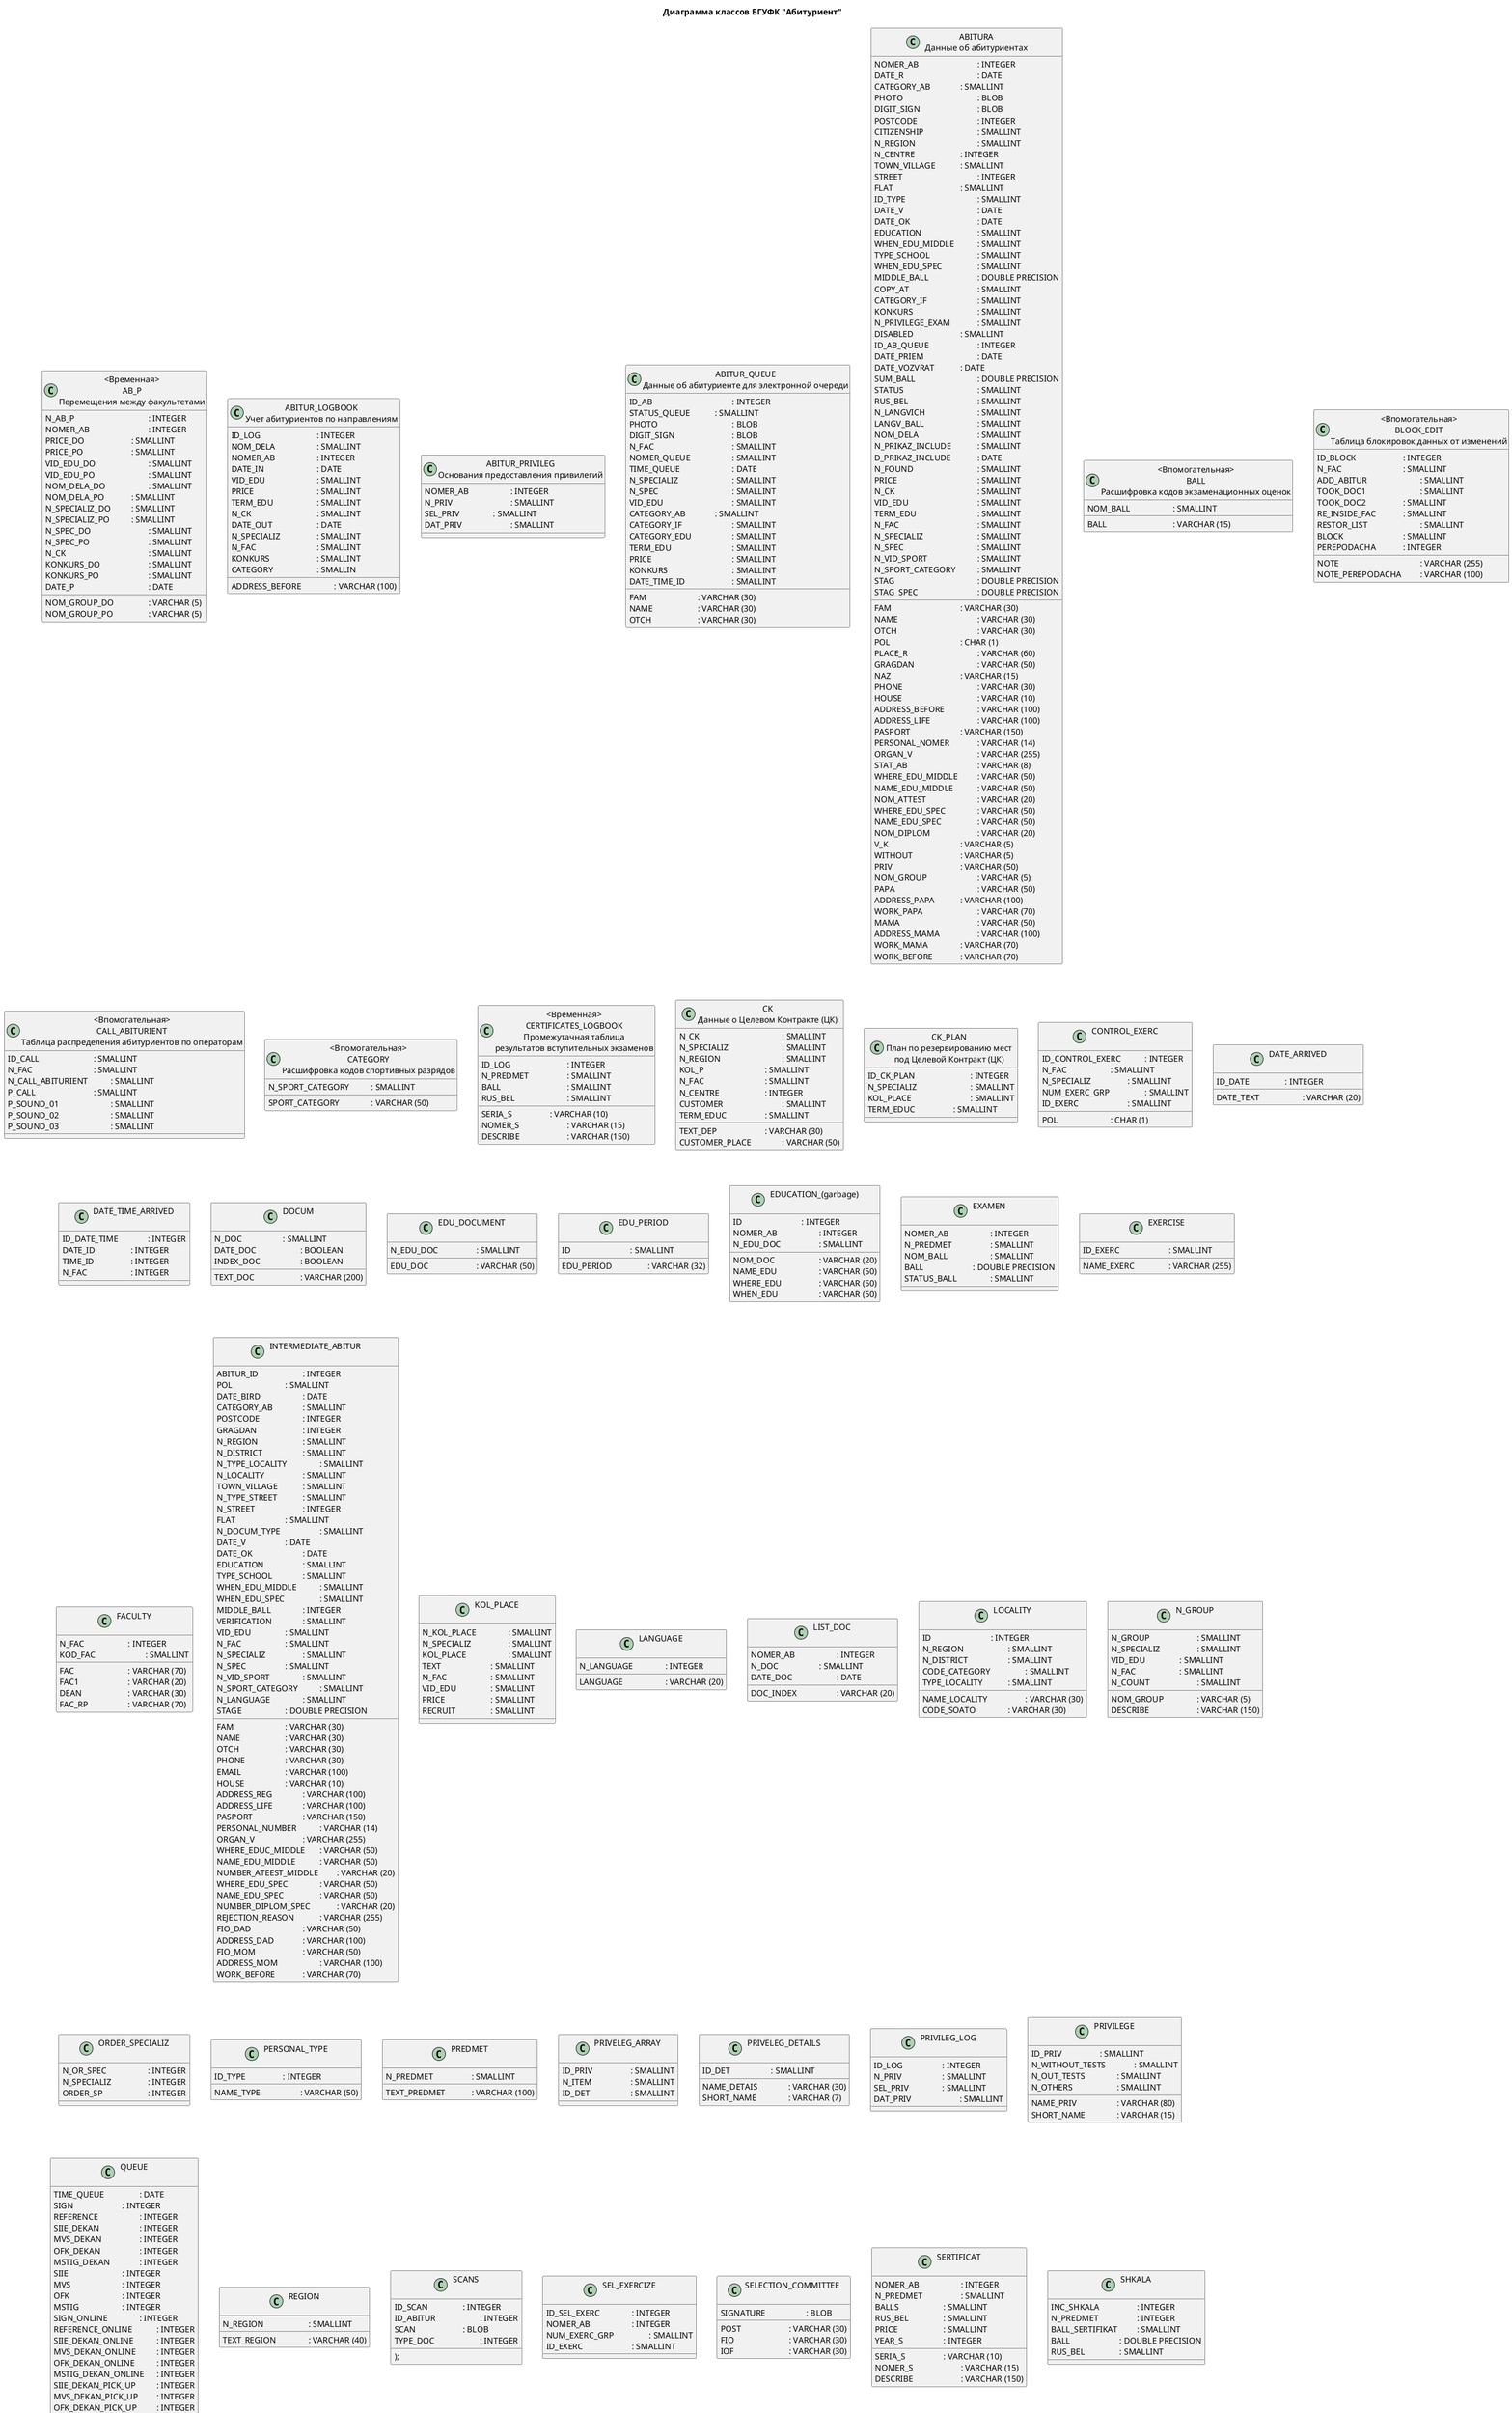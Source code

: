 @startuml bsupc_abiturient

title Диаграмма классов БГУФК "Абитуриент" 

class "<Временная>\nAB_P\nПеремещения между факультетами" as AB_P
{
    N_AB_P             \t\t\t: INTEGER
    NOMER_AB             \t\t: INTEGER
    PRICE_DO             \t\t: SMALLINT
    PRICE_PO             \t\t: SMALLINT
    VID_EDU_DO           \t\t: SMALLINT
    VID_EDU_PO           \t\t: SMALLINT
    NOM_DELA_DO            \t: SMALLINT
    NOM_DELA_PO            \t: SMALLINT
    NOM_GROUP_DO           \t: VARCHAR (5)
    NOM_GROUP_PO           \t: VARCHAR (5)
    N_SPECIALIZ_DO         \t: SMALLINT
    N_SPECIALIZ_PO         \t: SMALLINT
    N_SPEC_DO            \t\t: SMALLINT
    N_SPEC_PO            \t\t: SMALLINT
    N_CK               \t\t\t: SMALLINT
    KONKURS_DO           \t\t: SMALLINT
    KONKURS_PO           \t\t: SMALLINT
    DATE_P             \t\t\t: DATE
}

class "ABITUR_LOGBOOK\nУчет абитуриентов по направлениям" as ABITUR_LOGBOOK
{
    ID_LOG               \t\t: INTEGER
    NOM_DELA               \t: SMALLINT
    NOMER_AB               \t: INTEGER
    DATE_IN              \t\t: DATE
    VID_EDU              \t\t: SMALLINT
    PRICE                \t\t: SMALLINT
    TERM_EDU               \t: SMALLINT
    ADDRESS_BEFORE         \t: VARCHAR (100)   /'\t COLLATE   \t PXW_CYRL '/
    N_CK                 \t\t: SMALLINT
    DATE_OUT               \t: DATE
    N_SPECIALIZ            \t: SMALLINT
    N_FAC                \t\t: SMALLINT
    KONKURS                \t: SMALLINT
    CATEGORY               \t: SMALLIN
}

' <Впомогательная>\n
class "ABITUR_PRIVILEG\nОснования предоставления привилегий" as ABITUR_PRIVILEG {
    NOMER_AB               \t: INTEGER
    N_PRIV               \t\t: SMALLINT
    SEL_PRIV               \t: SMALLINT
    DAT_PRIV               \t: SMALLINT
}

class "ABITUR_QUEUE\nДанные об абитуриенте для электронной очереди" as ABITUR_QUEUE {
    ID_AB              \t\t\t: INTEGER
    FAM                    \t: VARCHAR (30)  /'\t COLLATE   \t PXW_CYRL '/
    NAME                   \t: VARCHAR (30)  /'\t COLLATE   \t PXW_CYRL '/
    OTCH                   \t: VARCHAR (30)  /'\t COLLATE   \t PXW_CYRL '/
    STATUS_QUEUE           \t: SMALLINT      /'\t DEFAULT   \t 0 '/
    PHOTO              \t\t\t: BLOB          /'\t SUB_TYPE  \t 0  \t SEGMENT SIZE 80 '/
    DIGIT_SIGN           \t\t: BLOB          /'\t SUB_TYPE  \t 0  \t SEGMENT SIZE 80 '/
    N_FAC              \t\t\t: SMALLINT      /'\t DEFAULT   \t 0 '/
    NOMER_QUEUE            \t: SMALLINT      /'\t DEFAULT   \t 0 '/
    TIME_QUEUE           \t\t: DATE
    N_SPECIALIZ          \t\t: SMALLINT      /'\t DEFAULT   \t -1 '/
    N_SPEC             \t\t\t: SMALLINT      /'\t DEFAULT   \t -1 '/
    VID_EDU            \t\t\t: SMALLINT      /'\t DEFAULT   \t -1 '/
    CATEGORY_AB            \t: SMALLINT      /'\t DEFAULT   \t -1 '/
    CATEGORY_IF          \t\t: SMALLINT      /'\t DEFAULT   \t -1 '/
    CATEGORY_EDU           \t: SMALLINT      /'\t DEFAULT   \t -1 '/
    TERM_EDU             \t\t: SMALLINT      /'\t DEFAULT   \t -1 '/
    PRICE              \t\t\t: SMALLINT      /'\t DEFAULT   \t -1 '/
    KONKURS              \t\t: SMALLINT      /'\t DEFAULT   \t -1 '/
    DATE_TIME_ID         \t\t: SMALLINT
}

class "ABITURA\nДанные об абитуриентах" as ABITURA {
    /' Personal data '/
    NOMER_AB             \t\t: INTEGER
    FAM                \t\t\t: VARCHAR (30)  /'\t COLLATE   \t PXW_CYRL '/
    NAME               \t\t\t: VARCHAR (30)  /'\t COLLATE   \t PXW_CYRL '/
    OTCH               \t\t\t: VARCHAR (30)  /'\t COLLATE   \t PXW_CYRL '/
    POL                \t\t\t: CHAR (1)      /'\t COLLATE   \t PXW_CYRL '/
    DATE_R             \t\t\t: DATE
    PLACE_R            \t\t\t: VARCHAR (60)  /'\t COLLATE   \t PXW_CYRL '/
    GRAGDAN              \t\t: VARCHAR (50)  /'\t COLLATE   \t PXW_CYRL '/
    NAZ                \t\t\t: VARCHAR (15)  /'\t COLLATE   \t PXW_CYRL '/
    CATEGORY_AB            \t: SMALLINT
    PHOTO              \t\t\t: BLOB          /'\t SUB_TYPE  \t 0 SEGMENT SIZE 80 '/
    DIGIT_SIGN           \t\t: BLOB          /'\t SUB_TYPE  \t 0 SEGMENT SIZE 80 '/
    PHONE              \t\t\t: VARCHAR (30)  /'\t COLLATE   \t PXW_CYRL '/
    /' Location '/
    POSTCODE             \t\t: INTEGER
    CITIZENSHIP          \t\t: SMALLINT
    N_REGION             \t\t: SMALLINT
    N_CENTRE             \t\t: INTEGER
    TOWN_VILLAGE           \t: SMALLINT
    STREET             \t\t\t: INTEGER
    HOUSE              \t\t\t: VARCHAR (10)
    FLAT               \t\t\t: SMALLINT
    ADDRESS_BEFORE         \t: VARCHAR (100) /'\t COLLATE   \t PXW_CYRL '/
    ADDRESS_LIFE         \t\t: VARCHAR (100) /'\t COLLATE   \t PXW_CYRL '/
    /' Personal ID data '/
    ID_TYPE            \t\t\t: SMALLINT
    PASPORT              \t\t: VARCHAR (150) /'\t COLLATE   \t PXW_CYRL '/
    PERSONAL_NOMER         \t: VARCHAR (14)  /'\t COLLATE   \t PXW_CYRL '/
    ORGAN_V            \t\t\t: VARCHAR (255) /'\t COLLATE   \t PXW_CYRL '/
    DATE_V             \t\t\t: DATE
    DATE_OK            \t\t\t: DATE
    /' Education '/
    EDUCATION            \t\t: SMALLINT
    /' Secondary education '/
    STAT_AB            \t\t\t: VARCHAR (8)
    WHERE_EDU_MIDDLE       \t: VARCHAR (50)  /'\t COLLATE   \t PXW_CYRL '/
    NAME_EDU_MIDDLE        \t: VARCHAR (50)  /'\t COLLATE   \t PXW_CYRL '/
    WHEN_EDU_MIDDLE        \t: SMALLINT
    NOM_ATTEST           \t\t: VARCHAR (20)  /'\t COLLATE   \t PXW_CYRL '/
    /' Vocational education '/
    TYPE_SCHOOL          \t\t: SMALLINT
    WHERE_EDU_SPEC         \t: VARCHAR (50)  /'\t COLLATE   \t PXW_CYRL '/
    NAME_EDU_SPEC          \t: VARCHAR (50)  /'\t COLLATE   \t PXW_CYRL '/
    WHEN_EDU_SPEC          \t: SMALLINT
    NOM_DIPLOM           \t\t: VARCHAR (20)  /'\t COLLATE   \t PXW_CYRL '/
    /' Grade Point Average (GPA) '/
    MIDDLE_BALL          \t\t: DOUBLE PRECISION
    COPY_AT            \t\t\t: SMALLINT      /'\t DEFAULT   \t 0 '/
    /' Privileges '/
    CATEGORY_IF          \t\t: SMALLINT
    KONKURS              \t\t: SMALLINT
    N_PRIVILEGE_EXAM       \t: SMALLINT
    V_K                \t\t\t: VARCHAR (5)
    WITHOUT              \t\t: VARCHAR (5)
    PRIV               \t\t\t: VARCHAR (50)
    DISABLED             \t\t: SMALLINT
    /' Entrance exams '/
    ID_AB_QUEUE          \t\t: INTEGER       /'\t DEFAULT   \t 0 '/
    DATE_PRIEM           \t\t: DATE
    DATE_VOZVRAT           \t: DATE
    SUM_BALL             \t\t: DOUBLE PRECISION
    STATUS             \t\t\t: SMALLINT
    RUS_BEL            \t\t\t: SMALLINT
    N_LANGVICH           \t\t: SMALLINT
    LANGV_BALL           \t\t: SMALLINT
    /' Enrolled as a student '/
    NOM_DELA             \t\t: SMALLINT
    NOM_GROUP            \t\t: VARCHAR (5)   /'\t COLLATE   \t PXW_CYRL '/
    N_PRIKAZ_INCLUDE       \t: SMALLINT
    D_PRIKAZ_INCLUDE       \t: DATE
    N_FOUND            \t\t\t: SMALLINT
    /' Payment '/
    PRICE              \t\t\t: SMALLINT
    N_CK               \t\t\t: SMALLINT
    /' Edu direction '/
    VID_EDU            \t\t\t: SMALLINT
    TERM_EDU             \t\t: SMALLINT
    N_FAC              \t\t\t: SMALLINT
    N_SPECIALIZ          \t\t: SMALLINT
    N_SPEC             \t\t\t: SMALLINT
    N_VID_SPORT          \t\t: SMALLINT
    N_SPORT_CATEGORY       \t: SMALLINT
    /' Parents '/
    PAPA               \t\t\t: VARCHAR (50)  /'\t COLLATE   \t PXW_CYRL '/
    ADDRESS_PAPA           \t: VARCHAR (100) /'\t COLLATE   \t PXW_CYRL '/
    WORK_PAPA            \t\t: VARCHAR (70)  /'\t COLLATE   \t PXW_CYRL '/
    MAMA               \t\t\t: VARCHAR (50)  /'\t COLLATE   \t PXW_CYRL '/
    ADDRESS_MAMA           \t: VARCHAR (100) /'\t COLLATE   \t PXW_CYRL '/
    WORK_MAMA              \t: VARCHAR (70)  /'\t COLLATE   \t PXW_CYRL '/
    /' Job experience '/
    WORK_BEFORE            \t: VARCHAR (70)   /'\t COLLATE   \t PXW_CYRL '/
    STAG               \t\t\t: DOUBLE PRECISION
    STAG_SPEC            \t\t: DOUBLE PRECISION
}

class "<Впомогательная>\nBALL\nРасшифровка кодов экзаменационных оценок" as BALL {
    NOM_BALL               \t: SMALLINT
    BALL                 \t\t: VARCHAR (15)  /'\t COLLATE   \t PXW_CYRL '/
}


class "<Впомогательная>\nBLOCK_EDIT\nТаблица блокировок данных от изменений" as BLOCK_EDIT {
    ID_BLOCK             \t\t: INTEGER
    N_FAC                \t\t: SMALLINT
    ADD_ABITUR           \t\t: SMALLINT
    TOOK_DOC1            \t\t: SMALLINT
    TOOK_DOC2              \t: SMALLINT
    RE_INSIDE_FAC          \t: SMALLINT
    RESTOR_LIST          \t\t: SMALLINT
    BLOCK                \t\t: SMALLINT
    PEREPODACHA            \t: INTEGER
    NOTE             \t\t\t\t: VARCHAR (255)
    NOTE_PEREPODACHA       \t: VARCHAR (100) /'\t COLLATE   \t PXW_CYRL '/
}

class "<Впомогательная>\nCALL_ABITURIENT\nТаблица распределения абитуриентов по операторам" as CALL_ABITURIENT {
    ID_CALL              \t\t: SMALLINT
    N_FAC                \t\t: SMALLINT
    N_CALL_ABITURIENT      \t: SMALLINT
    P_CALL               \t\t: SMALLINT
    P_SOUND_01           \t\t: SMALLINT
    P_SOUND_02           \t\t: SMALLINT
    P_SOUND_03           \t\t: SMALLINT
}


class "<Впомогательная>\nCATEGORY\nРасшифровка кодов спортивных разрядов" as CATEGORY {
    N_SPORT_CATEGORY       \t: SMALLINT
    SPORT_CATEGORY         \t: VARCHAR (50)  /'\t COLLATE   \t PXW_CYRL '/
}

class "<Временная>\nCERTIFICATES_LOGBOOK\nПромежутачная таблица\nрезультатов вступительных экзаменов" as CERTIFICATES_LOGBOOK {
    ID_LOG               \t\t: INTEGER
    N_PREDMET              \t: SMALLINT
    SERIA_S                \t: VARCHAR (10)
    NOMER_S                \t: VARCHAR (15)
    BALL               \t\t\t: SMALLINT
    DESCRIBE               \t: VARCHAR (150)
    RUS_BEL              \t\t: SMALLINT
}

class "CK\nДанные о Целевом Контракте (ЦК)" as CK {
    N_CK               \t\t\t: SMALLINT
    N_SPECIALIZ          \t\t: SMALLINT
    N_REGION             \t\t: SMALLINT
    TEXT_DEP             \t\t: VARCHAR (30)  /'\t COLLATE   \t PXW_CYRL '/
    KOL_P                \t\t: SMALLINT
    CUSTOMER_PLACE         \t: VARCHAR (50)  /'\t COLLATE   \t PXW_CYRL '/
    N_FAC                \t\t: SMALLINT
    N_CENTRE             \t\t: INTEGER
    CUSTOMER             \t\t: SMALLINT
    TERM_EDUC              \t: SMALLINT
}

class "CK_PLAN\nПлан по резервированию мест\nпод Целевой Контракт (ЦК)" as CK_PLAN {
    ID_CK_PLAN           \t\t: INTEGER
    N_SPECIALIZ          \t\t: SMALLINT
    KOL_PLACE            \t\t: SMALLINT
    TERM_EDUC              \t: SMALLINT
}
' -------------------------------------------------------
class "CONTROL_EXERC\n" as CONTROL_EXERC {
    ID_CONTROL_EXERC       \t: INTEGER
    N_FAC                  \t: SMALLINT
    N_SPECIALIZ            \t: SMALLINT
    POL                    \t: CHAR (1)
    NUM_EXERC_GRP          \t: SMALLINT
    ID_EXERC               \t: SMALLINT
}

class "DATE_ARRIVED\n" as DATE_ARRIVED {
    ID_DATE                \t: INTEGER       /'\t NOT NULL '/
    DATE_TEXT              \t: VARCHAR (20)
}

class "DATE_TIME_ARRIVED\n" as DATE_TIME_ARRIVED {
    ID_DATE_TIME           \t: INTEGER       /'\t NOT NULL '/
    DATE_ID                \t: INTEGER
    TIME_ID                \t: INTEGER
    N_FAC                  \t: INTEGER
}

class "DOCUM\n" as DOCUM {
    N_DOC                  \t: SMALLINT
    TEXT_DOC               \t: VARCHAR (200) /'\t COLLATE   \t PXW_CYRL '/
    DATE_DOC               \t: BOOLEAN
    INDEX_DOC              \t: BOOLEAN
}

class "EDU_DOCUMENT\n" as EDU_DOCUMENT {
    N_EDU_DOC              \t: SMALLINT
    EDU_DOC                \t: VARCHAR (50)  /'\t COLLATE   \t PXW_CYRL '/
}

class "EDU_PERIOD\n" as EDU_PERIOD {
    ID                     \t: SMALLINT
    EDU_PERIOD             \t: VARCHAR (32)
}

class "EDUCATION_(garbage)\n" as EDUCATION {
    ID                     \t: INTEGER
    NOMER_AB               \t: INTEGER
    N_EDU_DOC              \t: SMALLINT
    NOM_DOC                \t: VARCHAR (20)
    NAME_EDU               \t: VARCHAR (50)
    WHERE_EDU              \t: VARCHAR (50)
    WHEN_EDU               \t: VARCHAR (50)
}

class "EXAMEN\n" as EXAMEN {
    NOMER_AB               \t: INTEGER
    N_PREDMET              \t: SMALLINT
    NOM_BALL               \t: SMALLINT
    BALL                   \t: DOUBLE PRECISION
    STATUS_BALL            \t: SMALLINT
}

class "EXERCISE\n" as EXERCISE {
    ID_EXERC               \t: SMALLINT
    NAME_EXERC             \t: VARCHAR (255)
}

class "FACULTY\n" as FACULTY {
    N_FAC                  \t: INTEGER
    FAC                    \t: VARCHAR (70)   /'\t COLLATE   \t PXW_CYRL '/
    FAC1                   \t: VARCHAR (20)   /'\t COLLATE   \t PXW_CYRL '/
    KOD_FAC                \t: SMALLINT
    DEAN                   \t: VARCHAR (30)
    FAC_RP                 \t: VARCHAR (70)
}

class "INTERMEDIATE_ABITUR\n" as INTERMEDIATE_ABITUR {
    /' Personal data '/
    ABITUR_ID              \t: INTEGER        /'\t NOT NULL '/
    FAM                    \t: VARCHAR (30)   /'\t COLLATE   \t PXW_CYRL '/
    NAME                   \t: VARCHAR (30)   /'\t COLLATE   \t PXW_CYRL '/
    OTCH                   \t: VARCHAR (30)   /'\t COLLATE   \t PXW_CYRL '/
    POL                    \t: SMALLINT
    DATE_BIRD              \t: DATE
    CATEGORY_AB            \t: SMALLINT
    PHONE                  \t: VARCHAR (30)   /'\t COLLATE   \t PXW_CYRL '/
    EMAIL                  \t: VARCHAR (100)  /'\t COLLATE   \t PXW_CYRL '/
    /' Location '/
    POSTCODE               \t: INTEGER
    GRAGDAN                \t: INTEGER
    N_REGION               \t: SMALLINT
    N_DISTRICT             \t: SMALLINT
    N_TYPE_LOCALITY        \t: SMALLINT
    N_LOCALITY             \t: SMALLINT
    TOWN_VILLAGE           \t: SMALLINT
    N_TYPE_STREET          \t: SMALLINT
    N_STREET               \t: INTEGER
    HOUSE                  \t: VARCHAR (10)
    FLAT                   \t: SMALLINT
    ADDRESS_REG            \t: VARCHAR (100)  /'\t COLLATE   \t PXW_CYRL '/
    ADDRESS_LIFE           \t: VARCHAR (100)  /'\t COLLATE   \t PXW_CYRL '/
    /' Personal ID data '/
    N_DOCUM_TYPE           \t: SMALLINT
    PASPORT                \t: VARCHAR (150)  /'\t COLLATE   \t PXW_CYRL '/
    PERSONAL_NUMBER        \t: VARCHAR (14)   /'\t COLLATE   \t PXW_CYRL '/
    ORGAN_V                \t: VARCHAR (255)  /'\t COLLATE   \t PXW_CYRL '/
    DATE_V                 \t: DATE
    DATE_OK                \t: DATE
    /' Education '/
    EDUCATION              \t: SMALLINT
    TYPE_SCHOOL            \t: SMALLINT
    /' Secondary education '/
    WHERE_EDUC_MIDDLE      \t: VARCHAR (50)   /'\t COLLATE   \t PXW_CYRL '/
    NAME_EDU_MIDDLE        \t: VARCHAR (50)   /'\t COLLATE   \t PXW_CYRL '/
    WHEN_EDU_MIDDLE        \t: SMALLINT
    NUMBER_ATEEST_MIDDLE   \t: VARCHAR (20)
    /' Vocational education '/
    WHERE_EDU_SPEC         \t: VARCHAR (50)   /'\t COLLATE   \t PXW_CYRL '/
    NAME_EDU_SPEC          \t: VARCHAR (50)   /'\t COLLATE   \t PXW_CYRL '/
    WHEN_EDU_SPEC          \t: SMALLINT
    NUMBER_DIPLOM_SPEC     \t: VARCHAR (20)
    /' Grade Point Average (GPA) '/
    MIDDLE_BALL            \t: INTEGER
    /' Verification '/
    REJECTION_REASON       \t: VARCHAR (255)
    VERIFICATION           \t: SMALLINT
    /' Edu direction '/
    VID_EDU                \t: SMALLINT
    N_FAC                  \t: SMALLINT
    N_SPECIALIZ            \t: SMALLINT
    N_SPEC                 \t: SMALLINT
    N_VID_SPORT            \t: SMALLINT
    N_SPORT_CATEGORY       \t: SMALLINT
    N_LANGUAGE             \t: SMALLINT
    /' Parents '/
    FIO_DAD                \t: VARCHAR (50)   /'\t COLLATE   \t PXW_CYRL '/
    ADDRESS_DAD            \t: VARCHAR (100)  /'\t COLLATE   \t PXW_CYRL '/
    FIO_MOM                \t: VARCHAR (50)   /'\t COLLATE   \t PXW_CYRL '/
    ADDRESS_MOM            \t: VARCHAR (100)  /'\t COLLATE   \t PXW_CYRL '/
    /' Job experience '/
    WORK_BEFORE            \t: VARCHAR (70)   /'\t COLLATE   \t PXW_CYRL '/
    STAGE                  \t: DOUBLE PRECISION
}

' ----------------------------------------------------------------------------------------

class "KOL_PLACE\n" as KOL_PLACE {
    N_KOL_PLACE            \t: SMALLINT
    N_SPECIALIZ            \t: SMALLINT
    KOL_PLACE              \t: SMALLINT
    TEXT                   \t: SMALLINT
    N_FAC                  \t: SMALLINT
    VID_EDU                \t: SMALLINT
    PRICE                  \t: SMALLINT      /'\t DEFAULT \t 0 '/
    RECRUIT                \t: SMALLINT      /'\t DEFAULT \t 1  \t NOT NULL '/
}

class "LANGUAGE\n" as LANGUAGE {
    N_LANGUAGE             \t: INTEGER
    LANGUAGE               \t: VARCHAR (20)
}

class "LIST_DOC\n" as LIST_DOC {
    NOMER_AB               \t: INTEGER       /'\t NOT NULL '/
    N_DOC                  \t: SMALLINT      /'\t NOT NULL '/
    DATE_DOC               \t: DATE
    DOC_INDEX              \t: VARCHAR (20)
}

class "LOCALITY\n" as LOCALITY {
    ID                     \t: INTEGER
    N_REGION               \t: SMALLINT
    N_DISTRICT             \t: SMALLINT
    NAME_LOCALITY          \t: VARCHAR (30)
    CODE_SOATO             \t: VARCHAR (30)
    CODE_CATEGORY          \t: SMALLINT
    TYPE_LOCALITY          \t: SMALLINT
}

class "N_GROUP\n" as N_GROUP {
    N_GROUP                \t: SMALLINT
    NOM_GROUP              \t: VARCHAR (5)   /'\t COLLATE   \t PXW_CYRL '/
    N_SPECIALIZ            \t: SMALLINT
    VID_EDU                \t: SMALLINT
    DESCRIBE               \t: VARCHAR (150)
    N_FAC                  \t: SMALLINT
    N_COUNT                \t: SMALLINT
}

class "ORDER_SPECIALIZ\n" as ORDER_SPECIALIZ {
    N_OR_SPEC              \t: INTEGER
    N_SPECIALIZ            \t: INTEGER
    ORDER_SP               \t: INTEGER
}

class "PERSONAL_TYPE\n" as PERSONAL_TYPE {
    ID_TYPE                \t: INTEGER       /'\t NOT NULL '/
    NAME_TYPE              \t: VARCHAR (50)  /'\t COLLATE   \t PXW_CYRL '/
}

class "PREDMET\n" as PREDMET {
    N_PREDMET              \t: SMALLINT
    TEXT_PREDMET           \t: VARCHAR (100)
}

class "PRIVELEG_ARRAY\n" as PRIVELEG_ARRAY {
    ID_PRIV                \t: SMALLINT
    N_ITEM                 \t: SMALLINT
    ID_DET                 \t: SMALLINT
}

class "PRIVELEG_DETAILS\n" as PRIVELEG_DETAILS {
    ID_DET                 \t: SMALLINT
    NAME_DETAIS            \t: VARCHAR (30)  /'\t COLLATE   \t PXW_CYRL '/
    SHORT_NAME             \t: VARCHAR (7)   /'\t COLLATE   \t PXW_CYRL '/
}

class "PRIVILEG_LOG\n" as PRIVILEG_LOG {
    ID_LOG                 \t: INTEGER
    N_PRIV                 \t: SMALLINT
    SEL_PRIV               \t: SMALLINT
    DAT_PRIV               \t: SMALLINT
}

class "PRIVILEGE\n" as PRIVILEGE {
    ID_PRIV                \t: SMALLINT
    NAME_PRIV              \t: VARCHAR (80)   /'\t COLLATE   \t PXW_CYRL '/
    SHORT_NAME             \t: VARCHAR (15)   /'\t COLLATE   \t PXW_CYRL '/
    N_WITHOUT_TESTS        \t: SMALLINT
    N_OUT_TESTS            \t: SMALLINT
    N_OTHERS               \t: SMALLINT
}

class "QUEUE\n" as QUEUE {
    TIME_QUEUE             \t: DATE
    SIGN                   \t: INTEGER
    REFERENCE              \t: INTEGER
    SIIE_DEKAN             \t: INTEGER
    MVS_DEKAN              \t: INTEGER
    OFK_DEKAN              \t: INTEGER
    MSTIG_DEKAN            \t: INTEGER
    SIIE                   \t: INTEGER
    MVS                    \t: INTEGER
    OFK                    \t: INTEGER
    MSTIG                  \t: INTEGER
    SIGN_ONLINE            \t: INTEGER
    REFERENCE_ONLINE       \t: INTEGER
    SIIE_DEKAN_ONLINE      \t: INTEGER
    MVS_DEKAN_ONLINE       \t: INTEGER
    OFK_DEKAN_ONLINE       \t: INTEGER
    MSTIG_DEKAN_ONLINE     \t: INTEGER
    SIIE_DEKAN_PICK_UP     \t: INTEGER
    MVS_DEKAN_PICK_UP      \t: INTEGER
    OFK_DEKAN_PICK_UP      \t: INTEGER
    MSTIG_DEKAN_PICK_UP    \t: INTEGER
    SIIE_PICK_UP           \t: INTEGER
    MVS_PICK_UP            \t: INTEGER
    OFK_PICK_UP            \t: INTEGER
    MSTIG_PICK_UP          \t: INTEGER
}

class "REGION\n" as REGION {
    N_REGION               \t: SMALLINT
    TEXT_REGION            \t: VARCHAR (40)   /'\t COLLATE   \t PXW_CYRL '/
}

class "SCANS\n" as SCANS {
    ID_SCAN                \t: INTEGER
    ID_ABITUR              \t: INTEGER
    SCAN                   \t: BLOB           /'\t SUB_TYPE  \t 0  \t SEGMENT SIZE 80 '/
    TYPE_DOC               \t: INTEGER
);
}

class "SEL_EXERCIZE\n" as SEL_EXERCIZE {
    ID_SEL_EXERC           \t: INTEGER
    NOMER_AB               \t: INTEGER
    NUM_EXERC_GRP          \t: SMALLINT
    ID_EXERC               \t: SMALLINT
}

class "SELECTION_COMMITTEE\n" as SELECTION_COMMITTEE {
    POST                   \t: VARCHAR (30)   /'\t COLLATE   \t PXW_CYRL    \t NOT NULL '/
    FIO                    \t: VARCHAR (30)   /'\t COLLATE   \t PXW_CYRL '/
    IOF                    \t: VARCHAR (30)   /'\t COLLATE   \t PXW_CYRL '/
    SIGNATURE              \t: BLOB           /'\t SUB_TYPE  \t 0  \t SEGMENT SIZE 80 '/
}

class "SERTIFICAT\n" as SERTIFICAT {
    NOMER_AB               \t: INTEGER
    N_PREDMET              \t: SMALLINT
    SERIA_S                \t: VARCHAR (10)
    NOMER_S                \t: VARCHAR (15)
    BALLS                  \t: SMALLINT
    DESCRIBE               \t: VARCHAR (150)  /'\t COLLATE   \t PXW_CYRL '/
    RUS_BEL                \t: SMALLINT
    PRICE                  \t: SMALLINT
    YEAR_S                 \t: INTEGER
}

class "SHKALA\n" as SHKALA {
    INC_SHKALA             \t: INTEGER
    N_PREDMET              \t: INTEGER
    BALL_SERTIFIKAT        \t: SMALLINT
    BALL                   \t: DOUBLE PRECISION
    RUS_BEL                \t: SMALLINT
}

class "SPECIALITY\n" as SPECIALITY {
    N_SPEC                 \t: SMALLINT
    SPEC                   \t: VARCHAR (255)
    OLD_NUM                \t: SMALLINT       /'\t DEFAULT  \t 0 '/
    CODE_SPEC              \t: VARCHAR (10)
}

class "SPECIALIZ\n" as SPECIALIZ {
    N_SPECIALIZ            \t: SMALLINT
    CODE_SPECIALIZ         \t: VARCHAR (15)
    SPECIAL                \t: VARCHAR (80)   /'\t COLLATE   \t PXW_CYRL '/
    N_FAC                  \t: SMALLINT
    N_SPEC                 \t: SMALLINT
    SPECIAL_SKLON          \t: VARCHAR (80)   /'\t COLLATE   \t PXW_CYRL '/
    SPECIAL_DIRECTION      \t: VARCHAR (255)  /'\t COLLATE   \t PXW_CYRL '/
    N_SPEC_DIR             \t: INTEGER
    SPECIAL_DIRECTION_SOKR \t: VARCHAR (255)  /'\t COLLATE   \t PXW_CYRL '/
}

class "STREET\n" as STREET {
    ID                     \t: INTEGER
    ID_LOCALITY            \t: INTEGER
    NAME_IN_RUS            \t: VARCHAR (62)
    BEL_NAME               \t: VARCHAR (49)
    DATE_REG               \t: DATE
    SOATO                  \t: VARCHAR (30)
    TYPE_STREET            \t: INTEGER
}

class "TIME_ARRIVED\n" as TIME_ARRIVED {
    ID_TIME                \t: INTEGER       /'\t NOT NULL '/
    TIME_NAME              \t: VARCHAR (20)
}

class "VID_EDU\n" as VID_EDU {
    ID_VID_EDU             \t: SMALLINT      /'\t NOT NULL '/
    VID_EDU                \t: VARCHAR (10)
}
'/



' interface "Площадь" as Area {
'     Границы : Многоугольник
' }

' class "Приусадебный участок" as Farm

' class "Постройки"            as Buildings

' class "Амбар / Сарай" as Shed
' class "Баня"          as Bath
' class "Летняя кухня"  as Kitchen
' class "Теплица"       as GreenHouse
' class "Загон"         as Corral

' Buildings <|-u- Shed
' Buildings <|-u- Bath
' Buildings <|-u- Kitchen
' Buildings <|-u- GreenHouse
' Buildings <|-u- Corral

' class "Зона посадок" as Zone
' class "Грядки"       as SeedBed
' class "Клумба"       as Bed

' Zone <|-- SeedBed
' Zone <|-- Bed

' Zone      .r.|> Area
' Buildings .r.|> Area
' Farm      .r.|> Area

' class "Посадки" as Plants {
'     Вид        : строка
'     Сорт       : строка
'     Однолетнее : флаг
' }

' class "Однолетние посадки"    as SinglePlants
' class "Множественные посадки" as MultiplePlants

' SinglePlants   -r-|> Plants
' MultiplePlants -l-|> Plants

' class "Деревья"     as Tree
' class "Кустарники"  as Shrubs
' class "Виноградник" as Grape
' class "Овощи"       as Vegetables
' class "Травы"       as Grass

' SinglePlants   <|-- Tree
' SinglePlants   <|-- Shrubs
' MultiplePlants <|-- Grape
' MultiplePlants <|-- Vegetables
' MultiplePlants <|-- Grass

' Farm o-u- Buildings
' Farm o--  Zone

' GreenHouse "0..1" ---> "1..4" SeedBed        : может\nсодержать
' Bed        "*"    -->  "0..1" SinglePlants   : могут\nрасти
' SeedBed    "*"    -->  "0..3" MultiplePlants : могут\nрасти

@enduml